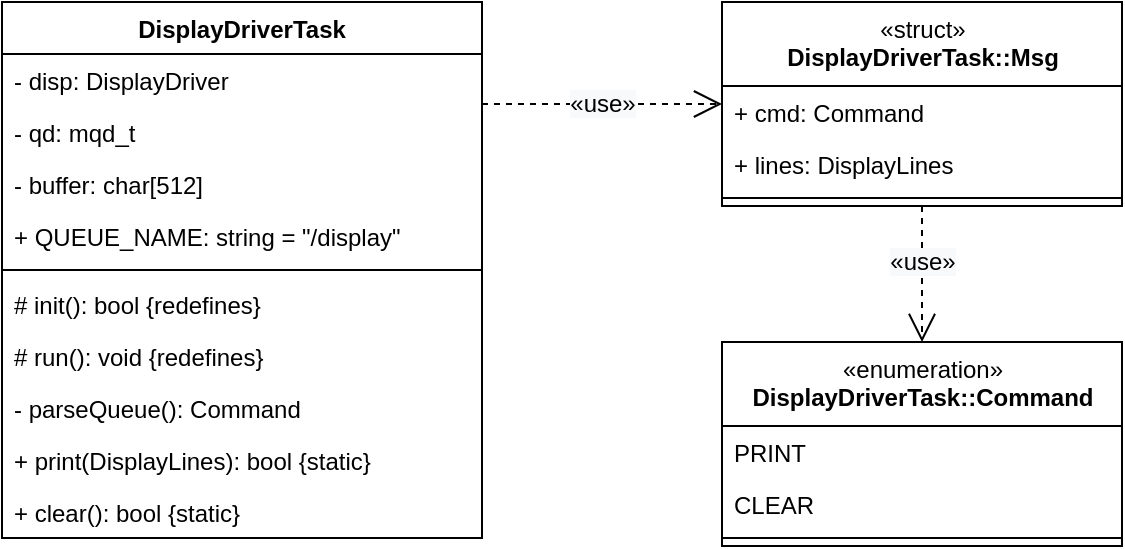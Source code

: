 <mxfile version="13.7.9" type="device"><diagram id="EQ6i10-LYEue4eJWmvxr" name="Page-1"><mxGraphModel dx="813" dy="470" grid="1" gridSize="10" guides="1" tooltips="1" connect="1" arrows="1" fold="1" page="1" pageScale="1" pageWidth="1654" pageHeight="1169" math="0" shadow="0"><root><mxCell id="0"/><mxCell id="1" parent="0"/><mxCell id="25zSpQH0hSeVUxfywGVR-1" value="DisplayDriverTask" style="swimlane;fontStyle=1;align=center;verticalAlign=top;childLayout=stackLayout;horizontal=1;startSize=26;horizontalStack=0;resizeParent=1;resizeParentMax=0;resizeLast=0;collapsible=1;marginBottom=0;" parent="1" vertex="1"><mxGeometry x="80" y="80" width="240" height="268" as="geometry"><mxRectangle x="80" y="80" width="110" height="26" as="alternateBounds"/></mxGeometry></mxCell><mxCell id="25zSpQH0hSeVUxfywGVR-2" value="- disp: DisplayDriver" style="text;strokeColor=none;fillColor=none;align=left;verticalAlign=top;spacingLeft=4;spacingRight=4;overflow=hidden;rotatable=0;points=[[0,0.5],[1,0.5]];portConstraint=eastwest;" parent="25zSpQH0hSeVUxfywGVR-1" vertex="1"><mxGeometry y="26" width="240" height="26" as="geometry"/></mxCell><mxCell id="25zSpQH0hSeVUxfywGVR-3" value="- qd: mqd_t" style="text;strokeColor=none;fillColor=none;align=left;verticalAlign=top;spacingLeft=4;spacingRight=4;overflow=hidden;rotatable=0;points=[[0,0.5],[1,0.5]];portConstraint=eastwest;" parent="25zSpQH0hSeVUxfywGVR-1" vertex="1"><mxGeometry y="52" width="240" height="26" as="geometry"/></mxCell><mxCell id="25zSpQH0hSeVUxfywGVR-4" value="- buffer: char[512]" style="text;strokeColor=none;fillColor=none;align=left;verticalAlign=top;spacingLeft=4;spacingRight=4;overflow=hidden;rotatable=0;points=[[0,0.5],[1,0.5]];portConstraint=eastwest;" parent="25zSpQH0hSeVUxfywGVR-1" vertex="1"><mxGeometry y="78" width="240" height="26" as="geometry"/></mxCell><mxCell id="blz3AYEJwKnKewdbznfS-10" value="+ QUEUE_NAME: string = &quot;/display&quot;" style="text;strokeColor=none;fillColor=none;align=left;verticalAlign=top;spacingLeft=4;spacingRight=4;overflow=hidden;rotatable=0;points=[[0,0.5],[1,0.5]];portConstraint=eastwest;" vertex="1" parent="25zSpQH0hSeVUxfywGVR-1"><mxGeometry y="104" width="240" height="26" as="geometry"/></mxCell><mxCell id="25zSpQH0hSeVUxfywGVR-5" value="" style="line;strokeWidth=1;fillColor=none;align=left;verticalAlign=middle;spacingTop=-1;spacingLeft=3;spacingRight=3;rotatable=0;labelPosition=right;points=[];portConstraint=eastwest;" parent="25zSpQH0hSeVUxfywGVR-1" vertex="1"><mxGeometry y="130" width="240" height="8" as="geometry"/></mxCell><mxCell id="25zSpQH0hSeVUxfywGVR-6" value="# init(): bool {redefines}" style="text;strokeColor=none;fillColor=none;align=left;verticalAlign=top;spacingLeft=4;spacingRight=4;overflow=hidden;rotatable=0;points=[[0,0.5],[1,0.5]];portConstraint=eastwest;" parent="25zSpQH0hSeVUxfywGVR-1" vertex="1"><mxGeometry y="138" width="240" height="26" as="geometry"/></mxCell><mxCell id="25zSpQH0hSeVUxfywGVR-7" value="# run(): void {redefines}" style="text;strokeColor=none;fillColor=none;align=left;verticalAlign=top;spacingLeft=4;spacingRight=4;overflow=hidden;rotatable=0;points=[[0,0.5],[1,0.5]];portConstraint=eastwest;" parent="25zSpQH0hSeVUxfywGVR-1" vertex="1"><mxGeometry y="164" width="240" height="26" as="geometry"/></mxCell><mxCell id="rxVBngXgHZwjPYlIbSQo-23" value="- parseQueue(): Command" style="text;strokeColor=none;fillColor=none;align=left;verticalAlign=top;spacingLeft=4;spacingRight=4;overflow=hidden;rotatable=0;points=[[0,0.5],[1,0.5]];portConstraint=eastwest;" parent="25zSpQH0hSeVUxfywGVR-1" vertex="1"><mxGeometry y="190" width="240" height="26" as="geometry"/></mxCell><mxCell id="25zSpQH0hSeVUxfywGVR-8" value="+ print(DisplayLines): bool {static}" style="text;strokeColor=none;fillColor=none;align=left;verticalAlign=top;spacingLeft=4;spacingRight=4;overflow=hidden;rotatable=0;points=[[0,0.5],[1,0.5]];portConstraint=eastwest;" parent="25zSpQH0hSeVUxfywGVR-1" vertex="1"><mxGeometry y="216" width="240" height="26" as="geometry"/></mxCell><mxCell id="25zSpQH0hSeVUxfywGVR-9" value="+ clear(): bool {static}" style="text;strokeColor=none;fillColor=none;align=left;verticalAlign=top;spacingLeft=4;spacingRight=4;overflow=hidden;rotatable=0;points=[[0,0.5],[1,0.5]];portConstraint=eastwest;" parent="25zSpQH0hSeVUxfywGVR-1" vertex="1"><mxGeometry y="242" width="240" height="26" as="geometry"/></mxCell><object label="&lt;span style=&quot;font-weight: normal&quot;&gt;«struct»&lt;br&gt;&lt;/span&gt;DisplayDriverTask::Msg" Reference="https://stackoverflow.com/a/40255633" id="rxVBngXgHZwjPYlIbSQo-18"><mxCell style="swimlane;fontStyle=1;align=center;verticalAlign=top;childLayout=stackLayout;horizontal=1;startSize=42;horizontalStack=0;resizeParent=1;resizeParentMax=0;resizeLast=0;collapsible=1;marginBottom=0;html=1;" parent="1" vertex="1"><mxGeometry x="440" y="80" width="200" height="102" as="geometry"/></mxCell></object><mxCell id="rxVBngXgHZwjPYlIbSQo-20" value="+ cmd: Command" style="text;strokeColor=none;fillColor=none;align=left;verticalAlign=top;spacingLeft=4;spacingRight=4;overflow=hidden;rotatable=0;points=[[0,0.5],[1,0.5]];portConstraint=eastwest;" parent="rxVBngXgHZwjPYlIbSQo-18" vertex="1"><mxGeometry y="42" width="200" height="26" as="geometry"/></mxCell><mxCell id="blz3AYEJwKnKewdbznfS-1" value="+ lines: DisplayLines" style="text;strokeColor=none;fillColor=none;align=left;verticalAlign=top;spacingLeft=4;spacingRight=4;overflow=hidden;rotatable=0;points=[[0,0.5],[1,0.5]];portConstraint=eastwest;" vertex="1" parent="rxVBngXgHZwjPYlIbSQo-18"><mxGeometry y="68" width="200" height="26" as="geometry"/></mxCell><mxCell id="rxVBngXgHZwjPYlIbSQo-19" value="" style="line;strokeWidth=1;fillColor=none;align=left;verticalAlign=middle;spacingTop=-1;spacingLeft=3;spacingRight=3;rotatable=0;labelPosition=right;points=[];portConstraint=eastwest;" parent="rxVBngXgHZwjPYlIbSQo-18" vertex="1"><mxGeometry y="94" width="200" height="8" as="geometry"/></mxCell><mxCell id="blz3AYEJwKnKewdbznfS-8" value="&lt;span style=&quot;font-size: 12px ; background-color: rgb(248 , 249 , 250)&quot;&gt;«use»&lt;/span&gt;" style="endArrow=open;endSize=12;dashed=1;html=1;" edge="1" parent="1" source="rxVBngXgHZwjPYlIbSQo-18" target="blz3AYEJwKnKewdbznfS-3"><mxGeometry x="-0.176" width="160" relative="1" as="geometry"><mxPoint x="320" y="240.0" as="sourcePoint"/><mxPoint x="440" y="240.0" as="targetPoint"/><mxPoint as="offset"/></mxGeometry></mxCell><mxCell id="blz3AYEJwKnKewdbznfS-9" value="&lt;span style=&quot;font-size: 12px ; background-color: rgb(248 , 249 , 250)&quot;&gt;«use»&lt;/span&gt;" style="endArrow=open;endSize=12;dashed=1;html=1;" edge="1" parent="1" source="25zSpQH0hSeVUxfywGVR-1" target="rxVBngXgHZwjPYlIbSQo-18"><mxGeometry width="160" relative="1" as="geometry"><mxPoint x="300" y="220" as="sourcePoint"/><mxPoint x="460" y="220" as="targetPoint"/><Array as="points"><mxPoint x="320" y="131"/></Array></mxGeometry></mxCell><object label="&lt;span style=&quot;font-weight: normal&quot;&gt;«enumeration»&lt;br&gt;&lt;/span&gt;DisplayDriverTask::Command" Reference="https://stackoverflow.com/a/40255633" id="blz3AYEJwKnKewdbznfS-3"><mxCell style="swimlane;fontStyle=1;align=center;verticalAlign=top;childLayout=stackLayout;horizontal=1;startSize=42;horizontalStack=0;resizeParent=1;resizeParentMax=0;resizeLast=0;collapsible=1;marginBottom=0;html=1;" vertex="1" parent="1"><mxGeometry x="440" y="250" width="200" height="102" as="geometry"/></mxCell></object><mxCell id="blz3AYEJwKnKewdbznfS-4" value="PRINT" style="text;strokeColor=none;fillColor=none;align=left;verticalAlign=top;spacingLeft=4;spacingRight=4;overflow=hidden;rotatable=0;points=[[0,0.5],[1,0.5]];portConstraint=eastwest;" vertex="1" parent="blz3AYEJwKnKewdbznfS-3"><mxGeometry y="42" width="200" height="26" as="geometry"/></mxCell><mxCell id="blz3AYEJwKnKewdbznfS-5" value="CLEAR" style="text;strokeColor=none;fillColor=none;align=left;verticalAlign=top;spacingLeft=4;spacingRight=4;overflow=hidden;rotatable=0;points=[[0,0.5],[1,0.5]];portConstraint=eastwest;" vertex="1" parent="blz3AYEJwKnKewdbznfS-3"><mxGeometry y="68" width="200" height="26" as="geometry"/></mxCell><mxCell id="blz3AYEJwKnKewdbznfS-7" value="" style="line;strokeWidth=1;fillColor=none;align=left;verticalAlign=middle;spacingTop=-1;spacingLeft=3;spacingRight=3;rotatable=0;labelPosition=right;points=[];portConstraint=eastwest;" vertex="1" parent="blz3AYEJwKnKewdbznfS-3"><mxGeometry y="94" width="200" height="8" as="geometry"/></mxCell></root></mxGraphModel></diagram></mxfile>